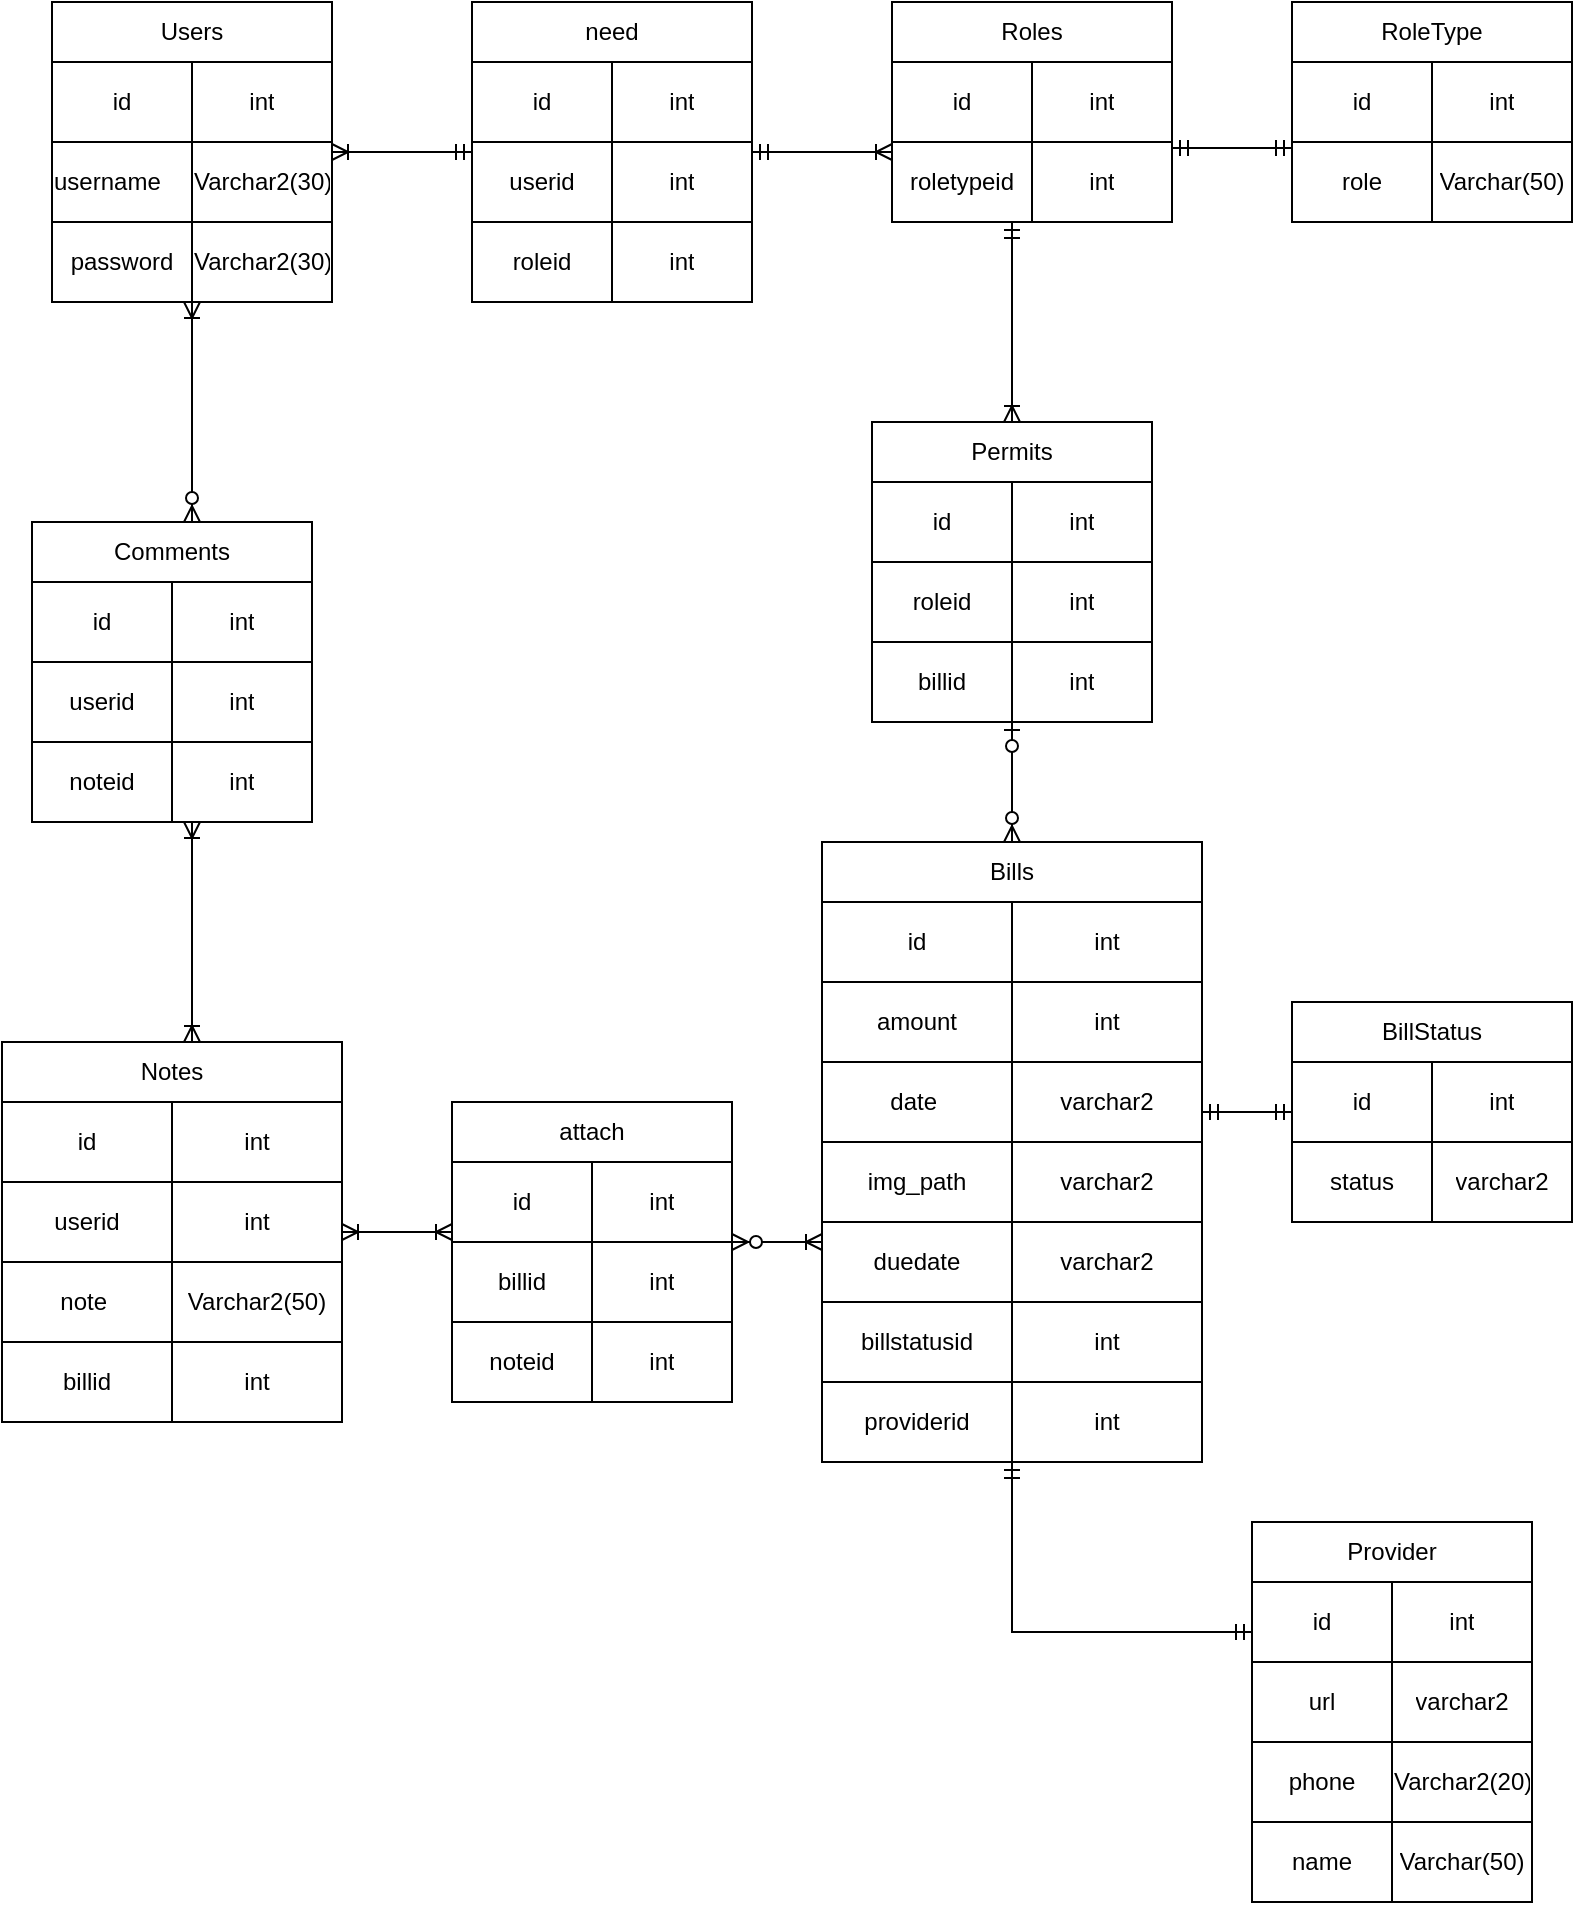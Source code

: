 <mxfile version="24.3.1" type="device">
  <diagram name="Page-1" id="VscltBm_JVnPy_PzYRoC">
    <mxGraphModel dx="1674" dy="758" grid="1" gridSize="10" guides="1" tooltips="1" connect="1" arrows="1" fold="1" page="1" pageScale="1" pageWidth="850" pageHeight="1100" math="0" shadow="0">
      <root>
        <mxCell id="0" />
        <mxCell id="1" parent="0" />
        <mxCell id="tPybKVIrlX-wIxKqrO-w-1" value="Roles" style="swimlane;fontStyle=0;childLayout=stackLayout;horizontal=1;startSize=30;horizontalStack=0;resizeParent=1;resizeParentMax=0;resizeLast=0;collapsible=1;marginBottom=0;whiteSpace=wrap;html=1;" parent="1" vertex="1">
          <mxGeometry x="480" y="50" width="140" height="110" as="geometry" />
        </mxCell>
        <mxCell id="tPybKVIrlX-wIxKqrO-w-86" value="" style="shape=table;startSize=0;container=1;collapsible=0;childLayout=tableLayout;" parent="tPybKVIrlX-wIxKqrO-w-1" vertex="1">
          <mxGeometry y="30" width="140" height="80" as="geometry" />
        </mxCell>
        <mxCell id="tPybKVIrlX-wIxKqrO-w-87" value="" style="shape=tableRow;horizontal=0;startSize=0;swimlaneHead=0;swimlaneBody=0;strokeColor=inherit;top=0;left=0;bottom=0;right=0;collapsible=0;dropTarget=0;fillColor=none;points=[[0,0.5],[1,0.5]];portConstraint=eastwest;" parent="tPybKVIrlX-wIxKqrO-w-86" vertex="1">
          <mxGeometry width="140" height="40" as="geometry" />
        </mxCell>
        <mxCell id="tPybKVIrlX-wIxKqrO-w-88" value="id" style="shape=partialRectangle;html=1;whiteSpace=wrap;connectable=0;strokeColor=inherit;overflow=hidden;fillColor=none;top=0;left=0;bottom=0;right=0;pointerEvents=1;" parent="tPybKVIrlX-wIxKqrO-w-87" vertex="1">
          <mxGeometry width="70" height="40" as="geometry">
            <mxRectangle width="70" height="40" as="alternateBounds" />
          </mxGeometry>
        </mxCell>
        <mxCell id="tPybKVIrlX-wIxKqrO-w-89" value="int" style="shape=partialRectangle;html=1;whiteSpace=wrap;connectable=0;strokeColor=inherit;overflow=hidden;fillColor=none;top=0;left=0;bottom=0;right=0;pointerEvents=1;" parent="tPybKVIrlX-wIxKqrO-w-87" vertex="1">
          <mxGeometry x="70" width="70" height="40" as="geometry">
            <mxRectangle width="70" height="40" as="alternateBounds" />
          </mxGeometry>
        </mxCell>
        <mxCell id="tPybKVIrlX-wIxKqrO-w-93" value="" style="shape=tableRow;horizontal=0;startSize=0;swimlaneHead=0;swimlaneBody=0;strokeColor=inherit;top=0;left=0;bottom=0;right=0;collapsible=0;dropTarget=0;fillColor=none;points=[[0,0.5],[1,0.5]];portConstraint=eastwest;" parent="tPybKVIrlX-wIxKqrO-w-86" vertex="1">
          <mxGeometry y="40" width="140" height="40" as="geometry" />
        </mxCell>
        <mxCell id="tPybKVIrlX-wIxKqrO-w-94" value="roletypeid" style="shape=partialRectangle;html=1;whiteSpace=wrap;connectable=0;strokeColor=inherit;overflow=hidden;fillColor=none;top=0;left=0;bottom=0;right=0;pointerEvents=1;" parent="tPybKVIrlX-wIxKqrO-w-93" vertex="1">
          <mxGeometry width="70" height="40" as="geometry">
            <mxRectangle width="70" height="40" as="alternateBounds" />
          </mxGeometry>
        </mxCell>
        <mxCell id="tPybKVIrlX-wIxKqrO-w-95" value="int" style="shape=partialRectangle;html=1;whiteSpace=wrap;connectable=0;strokeColor=inherit;overflow=hidden;fillColor=none;top=0;left=0;bottom=0;right=0;pointerEvents=1;" parent="tPybKVIrlX-wIxKqrO-w-93" vertex="1">
          <mxGeometry x="70" width="70" height="40" as="geometry">
            <mxRectangle width="70" height="40" as="alternateBounds" />
          </mxGeometry>
        </mxCell>
        <mxCell id="tPybKVIrlX-wIxKqrO-w-5" value="Users" style="swimlane;fontStyle=0;childLayout=stackLayout;horizontal=1;startSize=30;horizontalStack=0;resizeParent=1;resizeParentMax=0;resizeLast=0;collapsible=1;marginBottom=0;whiteSpace=wrap;html=1;" parent="1" vertex="1">
          <mxGeometry x="60" y="50" width="140" height="150" as="geometry" />
        </mxCell>
        <mxCell id="tPybKVIrlX-wIxKqrO-w-26" value="" style="shape=table;startSize=0;container=1;collapsible=0;childLayout=tableLayout;" parent="tPybKVIrlX-wIxKqrO-w-5" vertex="1">
          <mxGeometry y="30" width="140" height="120" as="geometry" />
        </mxCell>
        <mxCell id="tPybKVIrlX-wIxKqrO-w-27" value="" style="shape=tableRow;horizontal=0;startSize=0;swimlaneHead=0;swimlaneBody=0;strokeColor=inherit;top=0;left=0;bottom=0;right=0;collapsible=0;dropTarget=0;fillColor=none;points=[[0,0.5],[1,0.5]];portConstraint=eastwest;" parent="tPybKVIrlX-wIxKqrO-w-26" vertex="1">
          <mxGeometry width="140" height="40" as="geometry" />
        </mxCell>
        <mxCell id="tPybKVIrlX-wIxKqrO-w-28" value="id" style="shape=partialRectangle;html=1;whiteSpace=wrap;connectable=0;strokeColor=inherit;overflow=hidden;fillColor=none;top=0;left=0;bottom=0;right=0;pointerEvents=1;" parent="tPybKVIrlX-wIxKqrO-w-27" vertex="1">
          <mxGeometry width="70" height="40" as="geometry">
            <mxRectangle width="70" height="40" as="alternateBounds" />
          </mxGeometry>
        </mxCell>
        <mxCell id="tPybKVIrlX-wIxKqrO-w-29" value="int" style="shape=partialRectangle;html=1;whiteSpace=wrap;connectable=0;strokeColor=inherit;overflow=hidden;fillColor=none;top=0;left=0;bottom=0;right=0;pointerEvents=1;" parent="tPybKVIrlX-wIxKqrO-w-27" vertex="1">
          <mxGeometry x="70" width="70" height="40" as="geometry">
            <mxRectangle width="70" height="40" as="alternateBounds" />
          </mxGeometry>
        </mxCell>
        <mxCell id="tPybKVIrlX-wIxKqrO-w-30" value="" style="shape=tableRow;horizontal=0;startSize=0;swimlaneHead=0;swimlaneBody=0;strokeColor=inherit;top=0;left=0;bottom=0;right=0;collapsible=0;dropTarget=0;fillColor=none;points=[[0,0.5],[1,0.5]];portConstraint=eastwest;" parent="tPybKVIrlX-wIxKqrO-w-26" vertex="1">
          <mxGeometry y="40" width="140" height="40" as="geometry" />
        </mxCell>
        <mxCell id="tPybKVIrlX-wIxKqrO-w-31" value="username&lt;span style=&quot;white-space: pre;&quot;&gt;&#x9;&lt;/span&gt;" style="shape=partialRectangle;html=1;whiteSpace=wrap;connectable=0;strokeColor=inherit;overflow=hidden;fillColor=none;top=0;left=0;bottom=0;right=0;pointerEvents=1;" parent="tPybKVIrlX-wIxKqrO-w-30" vertex="1">
          <mxGeometry width="70" height="40" as="geometry">
            <mxRectangle width="70" height="40" as="alternateBounds" />
          </mxGeometry>
        </mxCell>
        <mxCell id="tPybKVIrlX-wIxKqrO-w-32" value="Varchar2(30)" style="shape=partialRectangle;html=1;whiteSpace=wrap;connectable=0;strokeColor=inherit;overflow=hidden;fillColor=none;top=0;left=0;bottom=0;right=0;pointerEvents=1;" parent="tPybKVIrlX-wIxKqrO-w-30" vertex="1">
          <mxGeometry x="70" width="70" height="40" as="geometry">
            <mxRectangle width="70" height="40" as="alternateBounds" />
          </mxGeometry>
        </mxCell>
        <mxCell id="tPybKVIrlX-wIxKqrO-w-33" value="" style="shape=tableRow;horizontal=0;startSize=0;swimlaneHead=0;swimlaneBody=0;strokeColor=inherit;top=0;left=0;bottom=0;right=0;collapsible=0;dropTarget=0;fillColor=none;points=[[0,0.5],[1,0.5]];portConstraint=eastwest;" parent="tPybKVIrlX-wIxKqrO-w-26" vertex="1">
          <mxGeometry y="80" width="140" height="40" as="geometry" />
        </mxCell>
        <mxCell id="tPybKVIrlX-wIxKqrO-w-34" value="password" style="shape=partialRectangle;html=1;whiteSpace=wrap;connectable=0;strokeColor=inherit;overflow=hidden;fillColor=none;top=0;left=0;bottom=0;right=0;pointerEvents=1;" parent="tPybKVIrlX-wIxKqrO-w-33" vertex="1">
          <mxGeometry width="70" height="40" as="geometry">
            <mxRectangle width="70" height="40" as="alternateBounds" />
          </mxGeometry>
        </mxCell>
        <mxCell id="tPybKVIrlX-wIxKqrO-w-35" value="Varchar2(30)" style="shape=partialRectangle;html=1;whiteSpace=wrap;connectable=0;strokeColor=inherit;overflow=hidden;fillColor=none;top=0;left=0;bottom=0;right=0;pointerEvents=1;" parent="tPybKVIrlX-wIxKqrO-w-33" vertex="1">
          <mxGeometry x="70" width="70" height="40" as="geometry">
            <mxRectangle width="70" height="40" as="alternateBounds" />
          </mxGeometry>
        </mxCell>
        <mxCell id="tPybKVIrlX-wIxKqrO-w-9" value="need" style="swimlane;fontStyle=0;childLayout=stackLayout;horizontal=1;startSize=30;horizontalStack=0;resizeParent=1;resizeParentMax=0;resizeLast=0;collapsible=1;marginBottom=0;whiteSpace=wrap;html=1;" parent="1" vertex="1">
          <mxGeometry x="270" y="50" width="140" height="150" as="geometry" />
        </mxCell>
        <mxCell id="tPybKVIrlX-wIxKqrO-w-76" value="" style="shape=table;startSize=0;container=1;collapsible=0;childLayout=tableLayout;" parent="tPybKVIrlX-wIxKqrO-w-9" vertex="1">
          <mxGeometry y="30" width="140" height="120" as="geometry" />
        </mxCell>
        <mxCell id="tPybKVIrlX-wIxKqrO-w-77" value="" style="shape=tableRow;horizontal=0;startSize=0;swimlaneHead=0;swimlaneBody=0;strokeColor=inherit;top=0;left=0;bottom=0;right=0;collapsible=0;dropTarget=0;fillColor=none;points=[[0,0.5],[1,0.5]];portConstraint=eastwest;" parent="tPybKVIrlX-wIxKqrO-w-76" vertex="1">
          <mxGeometry width="140" height="40" as="geometry" />
        </mxCell>
        <mxCell id="tPybKVIrlX-wIxKqrO-w-78" value="id" style="shape=partialRectangle;html=1;whiteSpace=wrap;connectable=0;strokeColor=inherit;overflow=hidden;fillColor=none;top=0;left=0;bottom=0;right=0;pointerEvents=1;" parent="tPybKVIrlX-wIxKqrO-w-77" vertex="1">
          <mxGeometry width="70" height="40" as="geometry">
            <mxRectangle width="70" height="40" as="alternateBounds" />
          </mxGeometry>
        </mxCell>
        <mxCell id="tPybKVIrlX-wIxKqrO-w-79" value="int" style="shape=partialRectangle;html=1;whiteSpace=wrap;connectable=0;strokeColor=inherit;overflow=hidden;fillColor=none;top=0;left=0;bottom=0;right=0;pointerEvents=1;" parent="tPybKVIrlX-wIxKqrO-w-77" vertex="1">
          <mxGeometry x="70" width="70" height="40" as="geometry">
            <mxRectangle width="70" height="40" as="alternateBounds" />
          </mxGeometry>
        </mxCell>
        <mxCell id="tPybKVIrlX-wIxKqrO-w-80" value="" style="shape=tableRow;horizontal=0;startSize=0;swimlaneHead=0;swimlaneBody=0;strokeColor=inherit;top=0;left=0;bottom=0;right=0;collapsible=0;dropTarget=0;fillColor=none;points=[[0,0.5],[1,0.5]];portConstraint=eastwest;" parent="tPybKVIrlX-wIxKqrO-w-76" vertex="1">
          <mxGeometry y="40" width="140" height="40" as="geometry" />
        </mxCell>
        <mxCell id="tPybKVIrlX-wIxKqrO-w-81" value="userid" style="shape=partialRectangle;html=1;whiteSpace=wrap;connectable=0;strokeColor=inherit;overflow=hidden;fillColor=none;top=0;left=0;bottom=0;right=0;pointerEvents=1;" parent="tPybKVIrlX-wIxKqrO-w-80" vertex="1">
          <mxGeometry width="70" height="40" as="geometry">
            <mxRectangle width="70" height="40" as="alternateBounds" />
          </mxGeometry>
        </mxCell>
        <mxCell id="tPybKVIrlX-wIxKqrO-w-82" value="int" style="shape=partialRectangle;html=1;whiteSpace=wrap;connectable=0;strokeColor=inherit;overflow=hidden;fillColor=none;top=0;left=0;bottom=0;right=0;pointerEvents=1;" parent="tPybKVIrlX-wIxKqrO-w-80" vertex="1">
          <mxGeometry x="70" width="70" height="40" as="geometry">
            <mxRectangle width="70" height="40" as="alternateBounds" />
          </mxGeometry>
        </mxCell>
        <mxCell id="tPybKVIrlX-wIxKqrO-w-83" value="" style="shape=tableRow;horizontal=0;startSize=0;swimlaneHead=0;swimlaneBody=0;strokeColor=inherit;top=0;left=0;bottom=0;right=0;collapsible=0;dropTarget=0;fillColor=none;points=[[0,0.5],[1,0.5]];portConstraint=eastwest;" parent="tPybKVIrlX-wIxKqrO-w-76" vertex="1">
          <mxGeometry y="80" width="140" height="40" as="geometry" />
        </mxCell>
        <mxCell id="tPybKVIrlX-wIxKqrO-w-84" value="roleid" style="shape=partialRectangle;html=1;whiteSpace=wrap;connectable=0;strokeColor=inherit;overflow=hidden;fillColor=none;top=0;left=0;bottom=0;right=0;pointerEvents=1;" parent="tPybKVIrlX-wIxKqrO-w-83" vertex="1">
          <mxGeometry width="70" height="40" as="geometry">
            <mxRectangle width="70" height="40" as="alternateBounds" />
          </mxGeometry>
        </mxCell>
        <mxCell id="tPybKVIrlX-wIxKqrO-w-85" value="int" style="shape=partialRectangle;html=1;whiteSpace=wrap;connectable=0;strokeColor=inherit;overflow=hidden;fillColor=none;top=0;left=0;bottom=0;right=0;pointerEvents=1;" parent="tPybKVIrlX-wIxKqrO-w-83" vertex="1">
          <mxGeometry x="70" width="70" height="40" as="geometry">
            <mxRectangle width="70" height="40" as="alternateBounds" />
          </mxGeometry>
        </mxCell>
        <mxCell id="tPybKVIrlX-wIxKqrO-w-13" value="Permits" style="swimlane;fontStyle=0;childLayout=stackLayout;horizontal=1;startSize=30;horizontalStack=0;resizeParent=1;resizeParentMax=0;resizeLast=0;collapsible=1;marginBottom=0;whiteSpace=wrap;html=1;" parent="1" vertex="1">
          <mxGeometry x="470" y="260" width="140" height="150" as="geometry" />
        </mxCell>
        <mxCell id="tPybKVIrlX-wIxKqrO-w-46" value="" style="shape=table;startSize=0;container=1;collapsible=0;childLayout=tableLayout;" parent="tPybKVIrlX-wIxKqrO-w-13" vertex="1">
          <mxGeometry y="30" width="140" height="120" as="geometry" />
        </mxCell>
        <mxCell id="tPybKVIrlX-wIxKqrO-w-47" value="" style="shape=tableRow;horizontal=0;startSize=0;swimlaneHead=0;swimlaneBody=0;strokeColor=inherit;top=0;left=0;bottom=0;right=0;collapsible=0;dropTarget=0;fillColor=none;points=[[0,0.5],[1,0.5]];portConstraint=eastwest;" parent="tPybKVIrlX-wIxKqrO-w-46" vertex="1">
          <mxGeometry width="140" height="40" as="geometry" />
        </mxCell>
        <mxCell id="tPybKVIrlX-wIxKqrO-w-48" value="id" style="shape=partialRectangle;html=1;whiteSpace=wrap;connectable=0;strokeColor=inherit;overflow=hidden;fillColor=none;top=0;left=0;bottom=0;right=0;pointerEvents=1;" parent="tPybKVIrlX-wIxKqrO-w-47" vertex="1">
          <mxGeometry width="70" height="40" as="geometry">
            <mxRectangle width="70" height="40" as="alternateBounds" />
          </mxGeometry>
        </mxCell>
        <mxCell id="tPybKVIrlX-wIxKqrO-w-49" value="int" style="shape=partialRectangle;html=1;whiteSpace=wrap;connectable=0;strokeColor=inherit;overflow=hidden;fillColor=none;top=0;left=0;bottom=0;right=0;pointerEvents=1;" parent="tPybKVIrlX-wIxKqrO-w-47" vertex="1">
          <mxGeometry x="70" width="70" height="40" as="geometry">
            <mxRectangle width="70" height="40" as="alternateBounds" />
          </mxGeometry>
        </mxCell>
        <mxCell id="tPybKVIrlX-wIxKqrO-w-50" value="" style="shape=tableRow;horizontal=0;startSize=0;swimlaneHead=0;swimlaneBody=0;strokeColor=inherit;top=0;left=0;bottom=0;right=0;collapsible=0;dropTarget=0;fillColor=none;points=[[0,0.5],[1,0.5]];portConstraint=eastwest;" parent="tPybKVIrlX-wIxKqrO-w-46" vertex="1">
          <mxGeometry y="40" width="140" height="40" as="geometry" />
        </mxCell>
        <mxCell id="tPybKVIrlX-wIxKqrO-w-51" value="roleid" style="shape=partialRectangle;html=1;whiteSpace=wrap;connectable=0;strokeColor=inherit;overflow=hidden;fillColor=none;top=0;left=0;bottom=0;right=0;pointerEvents=1;" parent="tPybKVIrlX-wIxKqrO-w-50" vertex="1">
          <mxGeometry width="70" height="40" as="geometry">
            <mxRectangle width="70" height="40" as="alternateBounds" />
          </mxGeometry>
        </mxCell>
        <mxCell id="tPybKVIrlX-wIxKqrO-w-52" value="int" style="shape=partialRectangle;html=1;whiteSpace=wrap;connectable=0;strokeColor=inherit;overflow=hidden;fillColor=none;top=0;left=0;bottom=0;right=0;pointerEvents=1;" parent="tPybKVIrlX-wIxKqrO-w-50" vertex="1">
          <mxGeometry x="70" width="70" height="40" as="geometry">
            <mxRectangle width="70" height="40" as="alternateBounds" />
          </mxGeometry>
        </mxCell>
        <mxCell id="tPybKVIrlX-wIxKqrO-w-53" value="" style="shape=tableRow;horizontal=0;startSize=0;swimlaneHead=0;swimlaneBody=0;strokeColor=inherit;top=0;left=0;bottom=0;right=0;collapsible=0;dropTarget=0;fillColor=none;points=[[0,0.5],[1,0.5]];portConstraint=eastwest;" parent="tPybKVIrlX-wIxKqrO-w-46" vertex="1">
          <mxGeometry y="80" width="140" height="40" as="geometry" />
        </mxCell>
        <mxCell id="tPybKVIrlX-wIxKqrO-w-54" value="billid" style="shape=partialRectangle;html=1;whiteSpace=wrap;connectable=0;strokeColor=inherit;overflow=hidden;fillColor=none;top=0;left=0;bottom=0;right=0;pointerEvents=1;" parent="tPybKVIrlX-wIxKqrO-w-53" vertex="1">
          <mxGeometry width="70" height="40" as="geometry">
            <mxRectangle width="70" height="40" as="alternateBounds" />
          </mxGeometry>
        </mxCell>
        <mxCell id="tPybKVIrlX-wIxKqrO-w-55" value="int" style="shape=partialRectangle;html=1;whiteSpace=wrap;connectable=0;strokeColor=inherit;overflow=hidden;fillColor=none;top=0;left=0;bottom=0;right=0;pointerEvents=1;" parent="tPybKVIrlX-wIxKqrO-w-53" vertex="1">
          <mxGeometry x="70" width="70" height="40" as="geometry">
            <mxRectangle width="70" height="40" as="alternateBounds" />
          </mxGeometry>
        </mxCell>
        <mxCell id="tPybKVIrlX-wIxKqrO-w-17" value="Bills" style="swimlane;fontStyle=0;childLayout=stackLayout;horizontal=1;startSize=30;horizontalStack=0;resizeParent=1;resizeParentMax=0;resizeLast=0;collapsible=1;marginBottom=0;whiteSpace=wrap;html=1;" parent="1" vertex="1">
          <mxGeometry x="445" y="470" width="190" height="310" as="geometry" />
        </mxCell>
        <mxCell id="tPybKVIrlX-wIxKqrO-w-66" value="" style="shape=table;startSize=0;container=1;collapsible=0;childLayout=tableLayout;" parent="tPybKVIrlX-wIxKqrO-w-17" vertex="1">
          <mxGeometry y="30" width="190" height="280" as="geometry" />
        </mxCell>
        <mxCell id="tPybKVIrlX-wIxKqrO-w-67" value="" style="shape=tableRow;horizontal=0;startSize=0;swimlaneHead=0;swimlaneBody=0;strokeColor=inherit;top=0;left=0;bottom=0;right=0;collapsible=0;dropTarget=0;fillColor=none;points=[[0,0.5],[1,0.5]];portConstraint=eastwest;" parent="tPybKVIrlX-wIxKqrO-w-66" vertex="1">
          <mxGeometry width="190" height="40" as="geometry" />
        </mxCell>
        <mxCell id="tPybKVIrlX-wIxKqrO-w-68" value="id" style="shape=partialRectangle;html=1;whiteSpace=wrap;connectable=0;strokeColor=inherit;overflow=hidden;fillColor=none;top=0;left=0;bottom=0;right=0;pointerEvents=1;" parent="tPybKVIrlX-wIxKqrO-w-67" vertex="1">
          <mxGeometry width="95" height="40" as="geometry">
            <mxRectangle width="95" height="40" as="alternateBounds" />
          </mxGeometry>
        </mxCell>
        <mxCell id="tPybKVIrlX-wIxKqrO-w-69" value="int" style="shape=partialRectangle;html=1;whiteSpace=wrap;connectable=0;strokeColor=inherit;overflow=hidden;fillColor=none;top=0;left=0;bottom=0;right=0;pointerEvents=1;" parent="tPybKVIrlX-wIxKqrO-w-67" vertex="1">
          <mxGeometry x="95" width="95" height="40" as="geometry">
            <mxRectangle width="95" height="40" as="alternateBounds" />
          </mxGeometry>
        </mxCell>
        <mxCell id="tPybKVIrlX-wIxKqrO-w-70" value="" style="shape=tableRow;horizontal=0;startSize=0;swimlaneHead=0;swimlaneBody=0;strokeColor=inherit;top=0;left=0;bottom=0;right=0;collapsible=0;dropTarget=0;fillColor=none;points=[[0,0.5],[1,0.5]];portConstraint=eastwest;" parent="tPybKVIrlX-wIxKqrO-w-66" vertex="1">
          <mxGeometry y="40" width="190" height="40" as="geometry" />
        </mxCell>
        <mxCell id="tPybKVIrlX-wIxKqrO-w-71" value="amount" style="shape=partialRectangle;html=1;whiteSpace=wrap;connectable=0;strokeColor=inherit;overflow=hidden;fillColor=none;top=0;left=0;bottom=0;right=0;pointerEvents=1;" parent="tPybKVIrlX-wIxKqrO-w-70" vertex="1">
          <mxGeometry width="95" height="40" as="geometry">
            <mxRectangle width="95" height="40" as="alternateBounds" />
          </mxGeometry>
        </mxCell>
        <mxCell id="tPybKVIrlX-wIxKqrO-w-72" value="int" style="shape=partialRectangle;html=1;whiteSpace=wrap;connectable=0;strokeColor=inherit;overflow=hidden;fillColor=none;top=0;left=0;bottom=0;right=0;pointerEvents=1;" parent="tPybKVIrlX-wIxKqrO-w-70" vertex="1">
          <mxGeometry x="95" width="95" height="40" as="geometry">
            <mxRectangle width="95" height="40" as="alternateBounds" />
          </mxGeometry>
        </mxCell>
        <mxCell id="tPybKVIrlX-wIxKqrO-w-120" style="shape=tableRow;horizontal=0;startSize=0;swimlaneHead=0;swimlaneBody=0;strokeColor=inherit;top=0;left=0;bottom=0;right=0;collapsible=0;dropTarget=0;fillColor=none;points=[[0,0.5],[1,0.5]];portConstraint=eastwest;" parent="tPybKVIrlX-wIxKqrO-w-66" vertex="1">
          <mxGeometry y="80" width="190" height="40" as="geometry" />
        </mxCell>
        <mxCell id="tPybKVIrlX-wIxKqrO-w-121" value="date&lt;span style=&quot;white-space: pre;&quot;&gt;&#x9;&lt;/span&gt;" style="shape=partialRectangle;html=1;whiteSpace=wrap;connectable=0;strokeColor=inherit;overflow=hidden;fillColor=none;top=0;left=0;bottom=0;right=0;pointerEvents=1;" parent="tPybKVIrlX-wIxKqrO-w-120" vertex="1">
          <mxGeometry width="95" height="40" as="geometry">
            <mxRectangle width="95" height="40" as="alternateBounds" />
          </mxGeometry>
        </mxCell>
        <mxCell id="tPybKVIrlX-wIxKqrO-w-122" value="varchar2" style="shape=partialRectangle;html=1;whiteSpace=wrap;connectable=0;strokeColor=inherit;overflow=hidden;fillColor=none;top=0;left=0;bottom=0;right=0;pointerEvents=1;" parent="tPybKVIrlX-wIxKqrO-w-120" vertex="1">
          <mxGeometry x="95" width="95" height="40" as="geometry">
            <mxRectangle width="95" height="40" as="alternateBounds" />
          </mxGeometry>
        </mxCell>
        <mxCell id="tPybKVIrlX-wIxKqrO-w-126" style="shape=tableRow;horizontal=0;startSize=0;swimlaneHead=0;swimlaneBody=0;strokeColor=inherit;top=0;left=0;bottom=0;right=0;collapsible=0;dropTarget=0;fillColor=none;points=[[0,0.5],[1,0.5]];portConstraint=eastwest;" parent="tPybKVIrlX-wIxKqrO-w-66" vertex="1">
          <mxGeometry y="120" width="190" height="40" as="geometry" />
        </mxCell>
        <mxCell id="tPybKVIrlX-wIxKqrO-w-127" value="img_path" style="shape=partialRectangle;html=1;whiteSpace=wrap;connectable=0;strokeColor=inherit;overflow=hidden;fillColor=none;top=0;left=0;bottom=0;right=0;pointerEvents=1;" parent="tPybKVIrlX-wIxKqrO-w-126" vertex="1">
          <mxGeometry width="95" height="40" as="geometry">
            <mxRectangle width="95" height="40" as="alternateBounds" />
          </mxGeometry>
        </mxCell>
        <mxCell id="tPybKVIrlX-wIxKqrO-w-128" value="varchar2" style="shape=partialRectangle;html=1;whiteSpace=wrap;connectable=0;strokeColor=inherit;overflow=hidden;fillColor=none;top=0;left=0;bottom=0;right=0;pointerEvents=1;" parent="tPybKVIrlX-wIxKqrO-w-126" vertex="1">
          <mxGeometry x="95" width="95" height="40" as="geometry">
            <mxRectangle width="95" height="40" as="alternateBounds" />
          </mxGeometry>
        </mxCell>
        <mxCell id="tPybKVIrlX-wIxKqrO-w-73" value="" style="shape=tableRow;horizontal=0;startSize=0;swimlaneHead=0;swimlaneBody=0;strokeColor=inherit;top=0;left=0;bottom=0;right=0;collapsible=0;dropTarget=0;fillColor=none;points=[[0,0.5],[1,0.5]];portConstraint=eastwest;" parent="tPybKVIrlX-wIxKqrO-w-66" vertex="1">
          <mxGeometry y="160" width="190" height="40" as="geometry" />
        </mxCell>
        <mxCell id="tPybKVIrlX-wIxKqrO-w-74" value="duedate" style="shape=partialRectangle;html=1;whiteSpace=wrap;connectable=0;strokeColor=inherit;overflow=hidden;fillColor=none;top=0;left=0;bottom=0;right=0;pointerEvents=1;" parent="tPybKVIrlX-wIxKqrO-w-73" vertex="1">
          <mxGeometry width="95" height="40" as="geometry">
            <mxRectangle width="95" height="40" as="alternateBounds" />
          </mxGeometry>
        </mxCell>
        <mxCell id="tPybKVIrlX-wIxKqrO-w-75" value="varchar2" style="shape=partialRectangle;html=1;whiteSpace=wrap;connectable=0;strokeColor=inherit;overflow=hidden;fillColor=none;top=0;left=0;bottom=0;right=0;pointerEvents=1;" parent="tPybKVIrlX-wIxKqrO-w-73" vertex="1">
          <mxGeometry x="95" width="95" height="40" as="geometry">
            <mxRectangle width="95" height="40" as="alternateBounds" />
          </mxGeometry>
        </mxCell>
        <mxCell id="PlBaCPa2lKiQWWa0MnkJ-58" style="shape=tableRow;horizontal=0;startSize=0;swimlaneHead=0;swimlaneBody=0;strokeColor=inherit;top=0;left=0;bottom=0;right=0;collapsible=0;dropTarget=0;fillColor=none;points=[[0,0.5],[1,0.5]];portConstraint=eastwest;" parent="tPybKVIrlX-wIxKqrO-w-66" vertex="1">
          <mxGeometry y="200" width="190" height="40" as="geometry" />
        </mxCell>
        <mxCell id="PlBaCPa2lKiQWWa0MnkJ-59" value="billstatusid" style="shape=partialRectangle;html=1;whiteSpace=wrap;connectable=0;strokeColor=inherit;overflow=hidden;fillColor=none;top=0;left=0;bottom=0;right=0;pointerEvents=1;" parent="PlBaCPa2lKiQWWa0MnkJ-58" vertex="1">
          <mxGeometry width="95" height="40" as="geometry">
            <mxRectangle width="95" height="40" as="alternateBounds" />
          </mxGeometry>
        </mxCell>
        <mxCell id="PlBaCPa2lKiQWWa0MnkJ-60" value="int" style="shape=partialRectangle;html=1;whiteSpace=wrap;connectable=0;strokeColor=inherit;overflow=hidden;fillColor=none;top=0;left=0;bottom=0;right=0;pointerEvents=1;" parent="PlBaCPa2lKiQWWa0MnkJ-58" vertex="1">
          <mxGeometry x="95" width="95" height="40" as="geometry">
            <mxRectangle width="95" height="40" as="alternateBounds" />
          </mxGeometry>
        </mxCell>
        <mxCell id="tPybKVIrlX-wIxKqrO-w-123" style="shape=tableRow;horizontal=0;startSize=0;swimlaneHead=0;swimlaneBody=0;strokeColor=inherit;top=0;left=0;bottom=0;right=0;collapsible=0;dropTarget=0;fillColor=none;points=[[0,0.5],[1,0.5]];portConstraint=eastwest;" parent="tPybKVIrlX-wIxKqrO-w-66" vertex="1">
          <mxGeometry y="240" width="190" height="40" as="geometry" />
        </mxCell>
        <mxCell id="tPybKVIrlX-wIxKqrO-w-124" value="providerid" style="shape=partialRectangle;html=1;whiteSpace=wrap;connectable=0;strokeColor=inherit;overflow=hidden;fillColor=none;top=0;left=0;bottom=0;right=0;pointerEvents=1;" parent="tPybKVIrlX-wIxKqrO-w-123" vertex="1">
          <mxGeometry width="95" height="40" as="geometry">
            <mxRectangle width="95" height="40" as="alternateBounds" />
          </mxGeometry>
        </mxCell>
        <mxCell id="tPybKVIrlX-wIxKqrO-w-125" value="int" style="shape=partialRectangle;html=1;whiteSpace=wrap;connectable=0;strokeColor=inherit;overflow=hidden;fillColor=none;top=0;left=0;bottom=0;right=0;pointerEvents=1;" parent="tPybKVIrlX-wIxKqrO-w-123" vertex="1">
          <mxGeometry x="95" width="95" height="40" as="geometry">
            <mxRectangle width="95" height="40" as="alternateBounds" />
          </mxGeometry>
        </mxCell>
        <mxCell id="tPybKVIrlX-wIxKqrO-w-21" value="BillStatus" style="swimlane;fontStyle=0;childLayout=stackLayout;horizontal=1;startSize=30;horizontalStack=0;resizeParent=1;resizeParentMax=0;resizeLast=0;collapsible=1;marginBottom=0;whiteSpace=wrap;html=1;" parent="1" vertex="1">
          <mxGeometry x="680" y="550" width="140" height="110" as="geometry" />
        </mxCell>
        <mxCell id="tPybKVIrlX-wIxKqrO-w-56" value="" style="shape=table;startSize=0;container=1;collapsible=0;childLayout=tableLayout;" parent="tPybKVIrlX-wIxKqrO-w-21" vertex="1">
          <mxGeometry y="30" width="140" height="80" as="geometry" />
        </mxCell>
        <mxCell id="tPybKVIrlX-wIxKqrO-w-57" value="" style="shape=tableRow;horizontal=0;startSize=0;swimlaneHead=0;swimlaneBody=0;strokeColor=inherit;top=0;left=0;bottom=0;right=0;collapsible=0;dropTarget=0;fillColor=none;points=[[0,0.5],[1,0.5]];portConstraint=eastwest;" parent="tPybKVIrlX-wIxKqrO-w-56" vertex="1">
          <mxGeometry width="140" height="40" as="geometry" />
        </mxCell>
        <mxCell id="tPybKVIrlX-wIxKqrO-w-58" value="id" style="shape=partialRectangle;html=1;whiteSpace=wrap;connectable=0;strokeColor=inherit;overflow=hidden;fillColor=none;top=0;left=0;bottom=0;right=0;pointerEvents=1;" parent="tPybKVIrlX-wIxKqrO-w-57" vertex="1">
          <mxGeometry width="70" height="40" as="geometry">
            <mxRectangle width="70" height="40" as="alternateBounds" />
          </mxGeometry>
        </mxCell>
        <mxCell id="tPybKVIrlX-wIxKqrO-w-59" value="int" style="shape=partialRectangle;html=1;whiteSpace=wrap;connectable=0;strokeColor=inherit;overflow=hidden;fillColor=none;top=0;left=0;bottom=0;right=0;pointerEvents=1;" parent="tPybKVIrlX-wIxKqrO-w-57" vertex="1">
          <mxGeometry x="70" width="70" height="40" as="geometry">
            <mxRectangle width="70" height="40" as="alternateBounds" />
          </mxGeometry>
        </mxCell>
        <mxCell id="tPybKVIrlX-wIxKqrO-w-60" value="" style="shape=tableRow;horizontal=0;startSize=0;swimlaneHead=0;swimlaneBody=0;strokeColor=inherit;top=0;left=0;bottom=0;right=0;collapsible=0;dropTarget=0;fillColor=none;points=[[0,0.5],[1,0.5]];portConstraint=eastwest;" parent="tPybKVIrlX-wIxKqrO-w-56" vertex="1">
          <mxGeometry y="40" width="140" height="40" as="geometry" />
        </mxCell>
        <mxCell id="tPybKVIrlX-wIxKqrO-w-61" value="status" style="shape=partialRectangle;html=1;whiteSpace=wrap;connectable=0;strokeColor=inherit;overflow=hidden;fillColor=none;top=0;left=0;bottom=0;right=0;pointerEvents=1;" parent="tPybKVIrlX-wIxKqrO-w-60" vertex="1">
          <mxGeometry width="70" height="40" as="geometry">
            <mxRectangle width="70" height="40" as="alternateBounds" />
          </mxGeometry>
        </mxCell>
        <mxCell id="tPybKVIrlX-wIxKqrO-w-62" value="varchar2" style="shape=partialRectangle;html=1;whiteSpace=wrap;connectable=0;strokeColor=inherit;overflow=hidden;fillColor=none;top=0;left=0;bottom=0;right=0;pointerEvents=1;" parent="tPybKVIrlX-wIxKqrO-w-60" vertex="1">
          <mxGeometry x="70" width="70" height="40" as="geometry">
            <mxRectangle width="70" height="40" as="alternateBounds" />
          </mxGeometry>
        </mxCell>
        <mxCell id="tPybKVIrlX-wIxKqrO-w-96" value="RoleType" style="swimlane;fontStyle=0;childLayout=stackLayout;horizontal=1;startSize=30;horizontalStack=0;resizeParent=1;resizeParentMax=0;resizeLast=0;collapsible=1;marginBottom=0;whiteSpace=wrap;html=1;" parent="1" vertex="1">
          <mxGeometry x="680" y="50" width="140" height="110" as="geometry" />
        </mxCell>
        <mxCell id="tPybKVIrlX-wIxKqrO-w-97" value="" style="shape=table;startSize=0;container=1;collapsible=0;childLayout=tableLayout;" parent="tPybKVIrlX-wIxKqrO-w-96" vertex="1">
          <mxGeometry y="30" width="140" height="80" as="geometry" />
        </mxCell>
        <mxCell id="tPybKVIrlX-wIxKqrO-w-98" value="" style="shape=tableRow;horizontal=0;startSize=0;swimlaneHead=0;swimlaneBody=0;strokeColor=inherit;top=0;left=0;bottom=0;right=0;collapsible=0;dropTarget=0;fillColor=none;points=[[0,0.5],[1,0.5]];portConstraint=eastwest;" parent="tPybKVIrlX-wIxKqrO-w-97" vertex="1">
          <mxGeometry width="140" height="40" as="geometry" />
        </mxCell>
        <mxCell id="tPybKVIrlX-wIxKqrO-w-99" value="id" style="shape=partialRectangle;html=1;whiteSpace=wrap;connectable=0;strokeColor=inherit;overflow=hidden;fillColor=none;top=0;left=0;bottom=0;right=0;pointerEvents=1;" parent="tPybKVIrlX-wIxKqrO-w-98" vertex="1">
          <mxGeometry width="70" height="40" as="geometry">
            <mxRectangle width="70" height="40" as="alternateBounds" />
          </mxGeometry>
        </mxCell>
        <mxCell id="tPybKVIrlX-wIxKqrO-w-100" value="int" style="shape=partialRectangle;html=1;whiteSpace=wrap;connectable=0;strokeColor=inherit;overflow=hidden;fillColor=none;top=0;left=0;bottom=0;right=0;pointerEvents=1;" parent="tPybKVIrlX-wIxKqrO-w-98" vertex="1">
          <mxGeometry x="70" width="70" height="40" as="geometry">
            <mxRectangle width="70" height="40" as="alternateBounds" />
          </mxGeometry>
        </mxCell>
        <mxCell id="tPybKVIrlX-wIxKqrO-w-104" value="" style="shape=tableRow;horizontal=0;startSize=0;swimlaneHead=0;swimlaneBody=0;strokeColor=inherit;top=0;left=0;bottom=0;right=0;collapsible=0;dropTarget=0;fillColor=none;points=[[0,0.5],[1,0.5]];portConstraint=eastwest;" parent="tPybKVIrlX-wIxKqrO-w-97" vertex="1">
          <mxGeometry y="40" width="140" height="40" as="geometry" />
        </mxCell>
        <mxCell id="tPybKVIrlX-wIxKqrO-w-105" value="role" style="shape=partialRectangle;html=1;whiteSpace=wrap;connectable=0;strokeColor=inherit;overflow=hidden;fillColor=none;top=0;left=0;bottom=0;right=0;pointerEvents=1;" parent="tPybKVIrlX-wIxKqrO-w-104" vertex="1">
          <mxGeometry width="70" height="40" as="geometry">
            <mxRectangle width="70" height="40" as="alternateBounds" />
          </mxGeometry>
        </mxCell>
        <mxCell id="tPybKVIrlX-wIxKqrO-w-106" value="Varchar(50)" style="shape=partialRectangle;html=1;whiteSpace=wrap;connectable=0;strokeColor=inherit;overflow=hidden;fillColor=none;top=0;left=0;bottom=0;right=0;pointerEvents=1;" parent="tPybKVIrlX-wIxKqrO-w-104" vertex="1">
          <mxGeometry x="70" width="70" height="40" as="geometry">
            <mxRectangle width="70" height="40" as="alternateBounds" />
          </mxGeometry>
        </mxCell>
        <mxCell id="tPybKVIrlX-wIxKqrO-w-113" value="" style="edgeStyle=entityRelationEdgeStyle;fontSize=12;html=1;endArrow=ERoneToMany;startArrow=ERmandOne;rounded=0;" parent="1" source="tPybKVIrlX-wIxKqrO-w-9" target="tPybKVIrlX-wIxKqrO-w-5" edge="1">
          <mxGeometry width="100" height="100" relative="1" as="geometry">
            <mxPoint x="360" y="350" as="sourcePoint" />
            <mxPoint x="240" y="270" as="targetPoint" />
          </mxGeometry>
        </mxCell>
        <mxCell id="tPybKVIrlX-wIxKqrO-w-114" value="" style="edgeStyle=orthogonalEdgeStyle;fontSize=12;html=1;endArrow=ERoneToMany;startArrow=ERmandOne;rounded=0;" parent="1" source="tPybKVIrlX-wIxKqrO-w-9" target="tPybKVIrlX-wIxKqrO-w-1" edge="1">
          <mxGeometry width="100" height="100" relative="1" as="geometry">
            <mxPoint x="280" y="135" as="sourcePoint" />
            <mxPoint x="210" y="135" as="targetPoint" />
            <Array as="points">
              <mxPoint x="450" y="125" />
              <mxPoint x="450" y="125" />
            </Array>
          </mxGeometry>
        </mxCell>
        <mxCell id="tPybKVIrlX-wIxKqrO-w-115" value="" style="edgeStyle=orthogonalEdgeStyle;fontSize=12;html=1;endArrow=ERmandOne;startArrow=ERmandOne;rounded=0;" parent="1" edge="1">
          <mxGeometry width="100" height="100" relative="1" as="geometry">
            <mxPoint x="620" y="123" as="sourcePoint" />
            <mxPoint x="680" y="123" as="targetPoint" />
            <Array as="points">
              <mxPoint x="650" y="123" />
              <mxPoint x="650" y="123" />
            </Array>
          </mxGeometry>
        </mxCell>
        <mxCell id="tPybKVIrlX-wIxKqrO-w-116" value="" style="edgeStyle=orthogonalEdgeStyle;fontSize=12;html=1;endArrow=ERoneToMany;startArrow=ERmandOne;rounded=0;" parent="1" source="tPybKVIrlX-wIxKqrO-w-1" target="tPybKVIrlX-wIxKqrO-w-13" edge="1">
          <mxGeometry width="100" height="100" relative="1" as="geometry">
            <mxPoint x="290" y="290" as="sourcePoint" />
            <mxPoint x="280" y="550" as="targetPoint" />
            <Array as="points">
              <mxPoint x="540" y="230" />
              <mxPoint x="540" y="230" />
            </Array>
          </mxGeometry>
        </mxCell>
        <mxCell id="tPybKVIrlX-wIxKqrO-w-117" value="" style="edgeStyle=orthogonalEdgeStyle;fontSize=12;html=1;endArrow=ERzeroToMany;startArrow=ERzeroToOne;rounded=0;" parent="1" source="tPybKVIrlX-wIxKqrO-w-13" target="tPybKVIrlX-wIxKqrO-w-17" edge="1">
          <mxGeometry width="100" height="100" relative="1" as="geometry">
            <mxPoint x="360" y="490" as="sourcePoint" />
            <mxPoint x="460" y="390" as="targetPoint" />
          </mxGeometry>
        </mxCell>
        <mxCell id="tPybKVIrlX-wIxKqrO-w-118" value="" style="edgeStyle=orthogonalEdgeStyle;fontSize=12;html=1;endArrow=ERmandOne;startArrow=ERmandOne;rounded=0;" parent="1" source="tPybKVIrlX-wIxKqrO-w-17" target="tPybKVIrlX-wIxKqrO-w-21" edge="1">
          <mxGeometry width="100" height="100" relative="1" as="geometry">
            <mxPoint x="630" y="135" as="sourcePoint" />
            <mxPoint x="680" y="135" as="targetPoint" />
            <Array as="points">
              <mxPoint x="650" y="605" />
              <mxPoint x="650" y="605" />
            </Array>
          </mxGeometry>
        </mxCell>
        <mxCell id="PlBaCPa2lKiQWWa0MnkJ-1" value="Provider" style="swimlane;fontStyle=0;childLayout=stackLayout;horizontal=1;startSize=30;horizontalStack=0;resizeParent=1;resizeParentMax=0;resizeLast=0;collapsible=1;marginBottom=0;whiteSpace=wrap;html=1;" parent="1" vertex="1">
          <mxGeometry x="660" y="810" width="140" height="190" as="geometry" />
        </mxCell>
        <mxCell id="PlBaCPa2lKiQWWa0MnkJ-2" value="" style="shape=table;startSize=0;container=1;collapsible=0;childLayout=tableLayout;" parent="PlBaCPa2lKiQWWa0MnkJ-1" vertex="1">
          <mxGeometry y="30" width="140" height="160" as="geometry" />
        </mxCell>
        <mxCell id="PlBaCPa2lKiQWWa0MnkJ-3" value="" style="shape=tableRow;horizontal=0;startSize=0;swimlaneHead=0;swimlaneBody=0;strokeColor=inherit;top=0;left=0;bottom=0;right=0;collapsible=0;dropTarget=0;fillColor=none;points=[[0,0.5],[1,0.5]];portConstraint=eastwest;" parent="PlBaCPa2lKiQWWa0MnkJ-2" vertex="1">
          <mxGeometry width="140" height="40" as="geometry" />
        </mxCell>
        <mxCell id="PlBaCPa2lKiQWWa0MnkJ-4" value="id" style="shape=partialRectangle;html=1;whiteSpace=wrap;connectable=0;strokeColor=inherit;overflow=hidden;fillColor=none;top=0;left=0;bottom=0;right=0;pointerEvents=1;" parent="PlBaCPa2lKiQWWa0MnkJ-3" vertex="1">
          <mxGeometry width="70" height="40" as="geometry">
            <mxRectangle width="70" height="40" as="alternateBounds" />
          </mxGeometry>
        </mxCell>
        <mxCell id="PlBaCPa2lKiQWWa0MnkJ-5" value="int" style="shape=partialRectangle;html=1;whiteSpace=wrap;connectable=0;strokeColor=inherit;overflow=hidden;fillColor=none;top=0;left=0;bottom=0;right=0;pointerEvents=1;" parent="PlBaCPa2lKiQWWa0MnkJ-3" vertex="1">
          <mxGeometry x="70" width="70" height="40" as="geometry">
            <mxRectangle width="70" height="40" as="alternateBounds" />
          </mxGeometry>
        </mxCell>
        <mxCell id="PlBaCPa2lKiQWWa0MnkJ-6" value="" style="shape=tableRow;horizontal=0;startSize=0;swimlaneHead=0;swimlaneBody=0;strokeColor=inherit;top=0;left=0;bottom=0;right=0;collapsible=0;dropTarget=0;fillColor=none;points=[[0,0.5],[1,0.5]];portConstraint=eastwest;" parent="PlBaCPa2lKiQWWa0MnkJ-2" vertex="1">
          <mxGeometry y="40" width="140" height="40" as="geometry" />
        </mxCell>
        <mxCell id="PlBaCPa2lKiQWWa0MnkJ-7" value="url" style="shape=partialRectangle;html=1;whiteSpace=wrap;connectable=0;strokeColor=inherit;overflow=hidden;fillColor=none;top=0;left=0;bottom=0;right=0;pointerEvents=1;" parent="PlBaCPa2lKiQWWa0MnkJ-6" vertex="1">
          <mxGeometry width="70" height="40" as="geometry">
            <mxRectangle width="70" height="40" as="alternateBounds" />
          </mxGeometry>
        </mxCell>
        <mxCell id="PlBaCPa2lKiQWWa0MnkJ-8" value="varchar2" style="shape=partialRectangle;html=1;whiteSpace=wrap;connectable=0;strokeColor=inherit;overflow=hidden;fillColor=none;top=0;left=0;bottom=0;right=0;pointerEvents=1;" parent="PlBaCPa2lKiQWWa0MnkJ-6" vertex="1">
          <mxGeometry x="70" width="70" height="40" as="geometry">
            <mxRectangle width="70" height="40" as="alternateBounds" />
          </mxGeometry>
        </mxCell>
        <mxCell id="PlBaCPa2lKiQWWa0MnkJ-61" style="shape=tableRow;horizontal=0;startSize=0;swimlaneHead=0;swimlaneBody=0;strokeColor=inherit;top=0;left=0;bottom=0;right=0;collapsible=0;dropTarget=0;fillColor=none;points=[[0,0.5],[1,0.5]];portConstraint=eastwest;" parent="PlBaCPa2lKiQWWa0MnkJ-2" vertex="1">
          <mxGeometry y="80" width="140" height="40" as="geometry" />
        </mxCell>
        <mxCell id="PlBaCPa2lKiQWWa0MnkJ-62" value="phone" style="shape=partialRectangle;html=1;whiteSpace=wrap;connectable=0;strokeColor=inherit;overflow=hidden;fillColor=none;top=0;left=0;bottom=0;right=0;pointerEvents=1;" parent="PlBaCPa2lKiQWWa0MnkJ-61" vertex="1">
          <mxGeometry width="70" height="40" as="geometry">
            <mxRectangle width="70" height="40" as="alternateBounds" />
          </mxGeometry>
        </mxCell>
        <mxCell id="PlBaCPa2lKiQWWa0MnkJ-63" value="Varchar2(20)" style="shape=partialRectangle;html=1;whiteSpace=wrap;connectable=0;strokeColor=inherit;overflow=hidden;fillColor=none;top=0;left=0;bottom=0;right=0;pointerEvents=1;" parent="PlBaCPa2lKiQWWa0MnkJ-61" vertex="1">
          <mxGeometry x="70" width="70" height="40" as="geometry">
            <mxRectangle width="70" height="40" as="alternateBounds" />
          </mxGeometry>
        </mxCell>
        <mxCell id="PlBaCPa2lKiQWWa0MnkJ-64" style="shape=tableRow;horizontal=0;startSize=0;swimlaneHead=0;swimlaneBody=0;strokeColor=inherit;top=0;left=0;bottom=0;right=0;collapsible=0;dropTarget=0;fillColor=none;points=[[0,0.5],[1,0.5]];portConstraint=eastwest;" parent="PlBaCPa2lKiQWWa0MnkJ-2" vertex="1">
          <mxGeometry y="120" width="140" height="40" as="geometry" />
        </mxCell>
        <mxCell id="PlBaCPa2lKiQWWa0MnkJ-65" value="name" style="shape=partialRectangle;html=1;whiteSpace=wrap;connectable=0;strokeColor=inherit;overflow=hidden;fillColor=none;top=0;left=0;bottom=0;right=0;pointerEvents=1;" parent="PlBaCPa2lKiQWWa0MnkJ-64" vertex="1">
          <mxGeometry width="70" height="40" as="geometry">
            <mxRectangle width="70" height="40" as="alternateBounds" />
          </mxGeometry>
        </mxCell>
        <mxCell id="PlBaCPa2lKiQWWa0MnkJ-66" value="Varchar(50)" style="shape=partialRectangle;html=1;whiteSpace=wrap;connectable=0;strokeColor=inherit;overflow=hidden;fillColor=none;top=0;left=0;bottom=0;right=0;pointerEvents=1;" parent="PlBaCPa2lKiQWWa0MnkJ-64" vertex="1">
          <mxGeometry x="70" width="70" height="40" as="geometry">
            <mxRectangle width="70" height="40" as="alternateBounds" />
          </mxGeometry>
        </mxCell>
        <mxCell id="PlBaCPa2lKiQWWa0MnkJ-9" value="" style="edgeStyle=orthogonalEdgeStyle;fontSize=12;html=1;endArrow=ERmandOne;startArrow=ERmandOne;rounded=0;" parent="1" source="tPybKVIrlX-wIxKqrO-w-17" target="PlBaCPa2lKiQWWa0MnkJ-1" edge="1">
          <mxGeometry width="100" height="100" relative="1" as="geometry">
            <mxPoint x="645" y="615" as="sourcePoint" />
            <mxPoint x="690" y="615" as="targetPoint" />
            <Array as="points">
              <mxPoint x="540" y="865" />
            </Array>
          </mxGeometry>
        </mxCell>
        <mxCell id="PlBaCPa2lKiQWWa0MnkJ-10" value="Comments" style="swimlane;fontStyle=0;childLayout=stackLayout;horizontal=1;startSize=30;horizontalStack=0;resizeParent=1;resizeParentMax=0;resizeLast=0;collapsible=1;marginBottom=0;whiteSpace=wrap;html=1;" parent="1" vertex="1">
          <mxGeometry x="50" y="310" width="140" height="150" as="geometry" />
        </mxCell>
        <mxCell id="PlBaCPa2lKiQWWa0MnkJ-11" value="" style="shape=table;startSize=0;container=1;collapsible=0;childLayout=tableLayout;" parent="PlBaCPa2lKiQWWa0MnkJ-10" vertex="1">
          <mxGeometry y="30" width="140" height="120" as="geometry" />
        </mxCell>
        <mxCell id="PlBaCPa2lKiQWWa0MnkJ-12" value="" style="shape=tableRow;horizontal=0;startSize=0;swimlaneHead=0;swimlaneBody=0;strokeColor=inherit;top=0;left=0;bottom=0;right=0;collapsible=0;dropTarget=0;fillColor=none;points=[[0,0.5],[1,0.5]];portConstraint=eastwest;" parent="PlBaCPa2lKiQWWa0MnkJ-11" vertex="1">
          <mxGeometry width="140" height="40" as="geometry" />
        </mxCell>
        <mxCell id="PlBaCPa2lKiQWWa0MnkJ-13" value="id" style="shape=partialRectangle;html=1;whiteSpace=wrap;connectable=0;strokeColor=inherit;overflow=hidden;fillColor=none;top=0;left=0;bottom=0;right=0;pointerEvents=1;" parent="PlBaCPa2lKiQWWa0MnkJ-12" vertex="1">
          <mxGeometry width="70" height="40" as="geometry">
            <mxRectangle width="70" height="40" as="alternateBounds" />
          </mxGeometry>
        </mxCell>
        <mxCell id="PlBaCPa2lKiQWWa0MnkJ-14" value="int" style="shape=partialRectangle;html=1;whiteSpace=wrap;connectable=0;strokeColor=inherit;overflow=hidden;fillColor=none;top=0;left=0;bottom=0;right=0;pointerEvents=1;" parent="PlBaCPa2lKiQWWa0MnkJ-12" vertex="1">
          <mxGeometry x="70" width="70" height="40" as="geometry">
            <mxRectangle width="70" height="40" as="alternateBounds" />
          </mxGeometry>
        </mxCell>
        <mxCell id="PlBaCPa2lKiQWWa0MnkJ-18" style="shape=tableRow;horizontal=0;startSize=0;swimlaneHead=0;swimlaneBody=0;strokeColor=inherit;top=0;left=0;bottom=0;right=0;collapsible=0;dropTarget=0;fillColor=none;points=[[0,0.5],[1,0.5]];portConstraint=eastwest;" parent="PlBaCPa2lKiQWWa0MnkJ-11" vertex="1">
          <mxGeometry y="40" width="140" height="40" as="geometry" />
        </mxCell>
        <mxCell id="PlBaCPa2lKiQWWa0MnkJ-19" value="userid" style="shape=partialRectangle;html=1;whiteSpace=wrap;connectable=0;strokeColor=inherit;overflow=hidden;fillColor=none;top=0;left=0;bottom=0;right=0;pointerEvents=1;" parent="PlBaCPa2lKiQWWa0MnkJ-18" vertex="1">
          <mxGeometry width="70" height="40" as="geometry">
            <mxRectangle width="70" height="40" as="alternateBounds" />
          </mxGeometry>
        </mxCell>
        <mxCell id="PlBaCPa2lKiQWWa0MnkJ-20" value="int" style="shape=partialRectangle;html=1;whiteSpace=wrap;connectable=0;strokeColor=inherit;overflow=hidden;fillColor=none;top=0;left=0;bottom=0;right=0;pointerEvents=1;" parent="PlBaCPa2lKiQWWa0MnkJ-18" vertex="1">
          <mxGeometry x="70" width="70" height="40" as="geometry">
            <mxRectangle width="70" height="40" as="alternateBounds" />
          </mxGeometry>
        </mxCell>
        <mxCell id="PlBaCPa2lKiQWWa0MnkJ-15" value="" style="shape=tableRow;horizontal=0;startSize=0;swimlaneHead=0;swimlaneBody=0;strokeColor=inherit;top=0;left=0;bottom=0;right=0;collapsible=0;dropTarget=0;fillColor=none;points=[[0,0.5],[1,0.5]];portConstraint=eastwest;" parent="PlBaCPa2lKiQWWa0MnkJ-11" vertex="1">
          <mxGeometry y="80" width="140" height="40" as="geometry" />
        </mxCell>
        <mxCell id="PlBaCPa2lKiQWWa0MnkJ-16" value="noteid" style="shape=partialRectangle;html=1;whiteSpace=wrap;connectable=0;strokeColor=inherit;overflow=hidden;fillColor=none;top=0;left=0;bottom=0;right=0;pointerEvents=1;" parent="PlBaCPa2lKiQWWa0MnkJ-15" vertex="1">
          <mxGeometry width="70" height="40" as="geometry">
            <mxRectangle width="70" height="40" as="alternateBounds" />
          </mxGeometry>
        </mxCell>
        <mxCell id="PlBaCPa2lKiQWWa0MnkJ-17" value="int" style="shape=partialRectangle;html=1;whiteSpace=wrap;connectable=0;strokeColor=inherit;overflow=hidden;fillColor=none;top=0;left=0;bottom=0;right=0;pointerEvents=1;" parent="PlBaCPa2lKiQWWa0MnkJ-15" vertex="1">
          <mxGeometry x="70" width="70" height="40" as="geometry">
            <mxRectangle width="70" height="40" as="alternateBounds" />
          </mxGeometry>
        </mxCell>
        <mxCell id="PlBaCPa2lKiQWWa0MnkJ-21" value="Notes" style="swimlane;fontStyle=0;childLayout=stackLayout;horizontal=1;startSize=30;horizontalStack=0;resizeParent=1;resizeParentMax=0;resizeLast=0;collapsible=1;marginBottom=0;whiteSpace=wrap;html=1;" parent="1" vertex="1">
          <mxGeometry x="35" y="570" width="170" height="190" as="geometry" />
        </mxCell>
        <mxCell id="PlBaCPa2lKiQWWa0MnkJ-22" value="" style="shape=table;startSize=0;container=1;collapsible=0;childLayout=tableLayout;" parent="PlBaCPa2lKiQWWa0MnkJ-21" vertex="1">
          <mxGeometry y="30" width="170" height="160" as="geometry" />
        </mxCell>
        <mxCell id="PlBaCPa2lKiQWWa0MnkJ-23" value="" style="shape=tableRow;horizontal=0;startSize=0;swimlaneHead=0;swimlaneBody=0;strokeColor=inherit;top=0;left=0;bottom=0;right=0;collapsible=0;dropTarget=0;fillColor=none;points=[[0,0.5],[1,0.5]];portConstraint=eastwest;" parent="PlBaCPa2lKiQWWa0MnkJ-22" vertex="1">
          <mxGeometry width="170" height="40" as="geometry" />
        </mxCell>
        <mxCell id="PlBaCPa2lKiQWWa0MnkJ-24" value="id" style="shape=partialRectangle;html=1;whiteSpace=wrap;connectable=0;strokeColor=inherit;overflow=hidden;fillColor=none;top=0;left=0;bottom=0;right=0;pointerEvents=1;" parent="PlBaCPa2lKiQWWa0MnkJ-23" vertex="1">
          <mxGeometry width="85" height="40" as="geometry">
            <mxRectangle width="85" height="40" as="alternateBounds" />
          </mxGeometry>
        </mxCell>
        <mxCell id="PlBaCPa2lKiQWWa0MnkJ-25" value="int" style="shape=partialRectangle;html=1;whiteSpace=wrap;connectable=0;strokeColor=inherit;overflow=hidden;fillColor=none;top=0;left=0;bottom=0;right=0;pointerEvents=1;" parent="PlBaCPa2lKiQWWa0MnkJ-23" vertex="1">
          <mxGeometry x="85" width="85" height="40" as="geometry">
            <mxRectangle width="85" height="40" as="alternateBounds" />
          </mxGeometry>
        </mxCell>
        <mxCell id="PlBaCPa2lKiQWWa0MnkJ-26" style="shape=tableRow;horizontal=0;startSize=0;swimlaneHead=0;swimlaneBody=0;strokeColor=inherit;top=0;left=0;bottom=0;right=0;collapsible=0;dropTarget=0;fillColor=none;points=[[0,0.5],[1,0.5]];portConstraint=eastwest;" parent="PlBaCPa2lKiQWWa0MnkJ-22" vertex="1">
          <mxGeometry y="40" width="170" height="40" as="geometry" />
        </mxCell>
        <mxCell id="PlBaCPa2lKiQWWa0MnkJ-27" value="userid" style="shape=partialRectangle;html=1;whiteSpace=wrap;connectable=0;strokeColor=inherit;overflow=hidden;fillColor=none;top=0;left=0;bottom=0;right=0;pointerEvents=1;" parent="PlBaCPa2lKiQWWa0MnkJ-26" vertex="1">
          <mxGeometry width="85" height="40" as="geometry">
            <mxRectangle width="85" height="40" as="alternateBounds" />
          </mxGeometry>
        </mxCell>
        <mxCell id="PlBaCPa2lKiQWWa0MnkJ-28" value="int" style="shape=partialRectangle;html=1;whiteSpace=wrap;connectable=0;strokeColor=inherit;overflow=hidden;fillColor=none;top=0;left=0;bottom=0;right=0;pointerEvents=1;" parent="PlBaCPa2lKiQWWa0MnkJ-26" vertex="1">
          <mxGeometry x="85" width="85" height="40" as="geometry">
            <mxRectangle width="85" height="40" as="alternateBounds" />
          </mxGeometry>
        </mxCell>
        <mxCell id="PlBaCPa2lKiQWWa0MnkJ-32" style="shape=tableRow;horizontal=0;startSize=0;swimlaneHead=0;swimlaneBody=0;strokeColor=inherit;top=0;left=0;bottom=0;right=0;collapsible=0;dropTarget=0;fillColor=none;points=[[0,0.5],[1,0.5]];portConstraint=eastwest;" parent="PlBaCPa2lKiQWWa0MnkJ-22" vertex="1">
          <mxGeometry y="80" width="170" height="40" as="geometry" />
        </mxCell>
        <mxCell id="PlBaCPa2lKiQWWa0MnkJ-33" value="note&lt;span style=&quot;white-space: pre;&quot;&gt;&#x9;&lt;/span&gt;" style="shape=partialRectangle;html=1;whiteSpace=wrap;connectable=0;strokeColor=inherit;overflow=hidden;fillColor=none;top=0;left=0;bottom=0;right=0;pointerEvents=1;" parent="PlBaCPa2lKiQWWa0MnkJ-32" vertex="1">
          <mxGeometry width="85" height="40" as="geometry">
            <mxRectangle width="85" height="40" as="alternateBounds" />
          </mxGeometry>
        </mxCell>
        <mxCell id="PlBaCPa2lKiQWWa0MnkJ-34" value="Varchar2(50)" style="shape=partialRectangle;html=1;whiteSpace=wrap;connectable=0;strokeColor=inherit;overflow=hidden;fillColor=none;top=0;left=0;bottom=0;right=0;pointerEvents=1;" parent="PlBaCPa2lKiQWWa0MnkJ-32" vertex="1">
          <mxGeometry x="85" width="85" height="40" as="geometry">
            <mxRectangle width="85" height="40" as="alternateBounds" />
          </mxGeometry>
        </mxCell>
        <mxCell id="PlBaCPa2lKiQWWa0MnkJ-29" value="" style="shape=tableRow;horizontal=0;startSize=0;swimlaneHead=0;swimlaneBody=0;strokeColor=inherit;top=0;left=0;bottom=0;right=0;collapsible=0;dropTarget=0;fillColor=none;points=[[0,0.5],[1,0.5]];portConstraint=eastwest;" parent="PlBaCPa2lKiQWWa0MnkJ-22" vertex="1">
          <mxGeometry y="120" width="170" height="40" as="geometry" />
        </mxCell>
        <mxCell id="PlBaCPa2lKiQWWa0MnkJ-30" value="billid" style="shape=partialRectangle;html=1;whiteSpace=wrap;connectable=0;strokeColor=inherit;overflow=hidden;fillColor=none;top=0;left=0;bottom=0;right=0;pointerEvents=1;" parent="PlBaCPa2lKiQWWa0MnkJ-29" vertex="1">
          <mxGeometry width="85" height="40" as="geometry">
            <mxRectangle width="85" height="40" as="alternateBounds" />
          </mxGeometry>
        </mxCell>
        <mxCell id="PlBaCPa2lKiQWWa0MnkJ-31" value="int" style="shape=partialRectangle;html=1;whiteSpace=wrap;connectable=0;strokeColor=inherit;overflow=hidden;fillColor=none;top=0;left=0;bottom=0;right=0;pointerEvents=1;" parent="PlBaCPa2lKiQWWa0MnkJ-29" vertex="1">
          <mxGeometry x="85" width="85" height="40" as="geometry">
            <mxRectangle width="85" height="40" as="alternateBounds" />
          </mxGeometry>
        </mxCell>
        <mxCell id="PlBaCPa2lKiQWWa0MnkJ-35" value="attach" style="swimlane;fontStyle=0;childLayout=stackLayout;horizontal=1;startSize=30;horizontalStack=0;resizeParent=1;resizeParentMax=0;resizeLast=0;collapsible=1;marginBottom=0;whiteSpace=wrap;html=1;" parent="1" vertex="1">
          <mxGeometry x="260" y="600" width="140" height="150" as="geometry" />
        </mxCell>
        <mxCell id="PlBaCPa2lKiQWWa0MnkJ-36" value="" style="shape=table;startSize=0;container=1;collapsible=0;childLayout=tableLayout;" parent="PlBaCPa2lKiQWWa0MnkJ-35" vertex="1">
          <mxGeometry y="30" width="140" height="120" as="geometry" />
        </mxCell>
        <mxCell id="PlBaCPa2lKiQWWa0MnkJ-37" value="" style="shape=tableRow;horizontal=0;startSize=0;swimlaneHead=0;swimlaneBody=0;strokeColor=inherit;top=0;left=0;bottom=0;right=0;collapsible=0;dropTarget=0;fillColor=none;points=[[0,0.5],[1,0.5]];portConstraint=eastwest;" parent="PlBaCPa2lKiQWWa0MnkJ-36" vertex="1">
          <mxGeometry width="140" height="40" as="geometry" />
        </mxCell>
        <mxCell id="PlBaCPa2lKiQWWa0MnkJ-38" value="id" style="shape=partialRectangle;html=1;whiteSpace=wrap;connectable=0;strokeColor=inherit;overflow=hidden;fillColor=none;top=0;left=0;bottom=0;right=0;pointerEvents=1;" parent="PlBaCPa2lKiQWWa0MnkJ-37" vertex="1">
          <mxGeometry width="70" height="40" as="geometry">
            <mxRectangle width="70" height="40" as="alternateBounds" />
          </mxGeometry>
        </mxCell>
        <mxCell id="PlBaCPa2lKiQWWa0MnkJ-39" value="int" style="shape=partialRectangle;html=1;whiteSpace=wrap;connectable=0;strokeColor=inherit;overflow=hidden;fillColor=none;top=0;left=0;bottom=0;right=0;pointerEvents=1;" parent="PlBaCPa2lKiQWWa0MnkJ-37" vertex="1">
          <mxGeometry x="70" width="70" height="40" as="geometry">
            <mxRectangle width="70" height="40" as="alternateBounds" />
          </mxGeometry>
        </mxCell>
        <mxCell id="PlBaCPa2lKiQWWa0MnkJ-40" style="shape=tableRow;horizontal=0;startSize=0;swimlaneHead=0;swimlaneBody=0;strokeColor=inherit;top=0;left=0;bottom=0;right=0;collapsible=0;dropTarget=0;fillColor=none;points=[[0,0.5],[1,0.5]];portConstraint=eastwest;" parent="PlBaCPa2lKiQWWa0MnkJ-36" vertex="1">
          <mxGeometry y="40" width="140" height="40" as="geometry" />
        </mxCell>
        <mxCell id="PlBaCPa2lKiQWWa0MnkJ-41" value="billid" style="shape=partialRectangle;html=1;whiteSpace=wrap;connectable=0;strokeColor=inherit;overflow=hidden;fillColor=none;top=0;left=0;bottom=0;right=0;pointerEvents=1;" parent="PlBaCPa2lKiQWWa0MnkJ-40" vertex="1">
          <mxGeometry width="70" height="40" as="geometry">
            <mxRectangle width="70" height="40" as="alternateBounds" />
          </mxGeometry>
        </mxCell>
        <mxCell id="PlBaCPa2lKiQWWa0MnkJ-42" value="int" style="shape=partialRectangle;html=1;whiteSpace=wrap;connectable=0;strokeColor=inherit;overflow=hidden;fillColor=none;top=0;left=0;bottom=0;right=0;pointerEvents=1;" parent="PlBaCPa2lKiQWWa0MnkJ-40" vertex="1">
          <mxGeometry x="70" width="70" height="40" as="geometry">
            <mxRectangle width="70" height="40" as="alternateBounds" />
          </mxGeometry>
        </mxCell>
        <mxCell id="PlBaCPa2lKiQWWa0MnkJ-43" value="" style="shape=tableRow;horizontal=0;startSize=0;swimlaneHead=0;swimlaneBody=0;strokeColor=inherit;top=0;left=0;bottom=0;right=0;collapsible=0;dropTarget=0;fillColor=none;points=[[0,0.5],[1,0.5]];portConstraint=eastwest;" parent="PlBaCPa2lKiQWWa0MnkJ-36" vertex="1">
          <mxGeometry y="80" width="140" height="40" as="geometry" />
        </mxCell>
        <mxCell id="PlBaCPa2lKiQWWa0MnkJ-44" value="noteid" style="shape=partialRectangle;html=1;whiteSpace=wrap;connectable=0;strokeColor=inherit;overflow=hidden;fillColor=none;top=0;left=0;bottom=0;right=0;pointerEvents=1;" parent="PlBaCPa2lKiQWWa0MnkJ-43" vertex="1">
          <mxGeometry width="70" height="40" as="geometry">
            <mxRectangle width="70" height="40" as="alternateBounds" />
          </mxGeometry>
        </mxCell>
        <mxCell id="PlBaCPa2lKiQWWa0MnkJ-45" value="int" style="shape=partialRectangle;html=1;whiteSpace=wrap;connectable=0;strokeColor=inherit;overflow=hidden;fillColor=none;top=0;left=0;bottom=0;right=0;pointerEvents=1;" parent="PlBaCPa2lKiQWWa0MnkJ-43" vertex="1">
          <mxGeometry x="70" width="70" height="40" as="geometry">
            <mxRectangle width="70" height="40" as="alternateBounds" />
          </mxGeometry>
        </mxCell>
        <mxCell id="PlBaCPa2lKiQWWa0MnkJ-51" value="" style="edgeStyle=orthogonalEdgeStyle;fontSize=12;html=1;endArrow=ERoneToMany;startArrow=ERzeroToMany;rounded=0;" parent="1" source="PlBaCPa2lKiQWWa0MnkJ-10" target="tPybKVIrlX-wIxKqrO-w-5" edge="1">
          <mxGeometry width="100" height="100" relative="1" as="geometry">
            <mxPoint x="290" y="470" as="sourcePoint" />
            <mxPoint x="350" y="310" as="targetPoint" />
            <Array as="points">
              <mxPoint x="130" y="230" />
              <mxPoint x="130" y="230" />
            </Array>
          </mxGeometry>
        </mxCell>
        <mxCell id="PlBaCPa2lKiQWWa0MnkJ-53" value="" style="edgeStyle=orthogonalEdgeStyle;fontSize=12;html=1;endArrow=ERoneToMany;startArrow=ERoneToMany;rounded=0;" parent="1" source="PlBaCPa2lKiQWWa0MnkJ-21" target="PlBaCPa2lKiQWWa0MnkJ-10" edge="1">
          <mxGeometry width="100" height="100" relative="1" as="geometry">
            <mxPoint x="380" y="460" as="sourcePoint" />
            <mxPoint x="480" y="360" as="targetPoint" />
            <Array as="points">
              <mxPoint x="130" y="480" />
              <mxPoint x="130" y="480" />
            </Array>
          </mxGeometry>
        </mxCell>
        <mxCell id="PlBaCPa2lKiQWWa0MnkJ-54" value="" style="edgeStyle=orthogonalEdgeStyle;fontSize=12;html=1;endArrow=ERoneToMany;startArrow=ERoneToMany;rounded=0;" parent="1" source="PlBaCPa2lKiQWWa0MnkJ-35" target="PlBaCPa2lKiQWWa0MnkJ-21" edge="1">
          <mxGeometry width="100" height="100" relative="1" as="geometry">
            <mxPoint x="210" y="500" as="sourcePoint" />
            <mxPoint x="105" y="420" as="targetPoint" />
            <Array as="points">
              <mxPoint x="220" y="665" />
              <mxPoint x="220" y="665" />
            </Array>
          </mxGeometry>
        </mxCell>
        <mxCell id="PlBaCPa2lKiQWWa0MnkJ-57" value="" style="edgeStyle=orthogonalEdgeStyle;fontSize=12;html=1;endArrow=ERoneToMany;startArrow=ERzeroToMany;rounded=0;" parent="1" source="PlBaCPa2lKiQWWa0MnkJ-35" target="tPybKVIrlX-wIxKqrO-w-17" edge="1">
          <mxGeometry width="100" height="100" relative="1" as="geometry">
            <mxPoint x="380" y="460" as="sourcePoint" />
            <mxPoint x="480" y="360" as="targetPoint" />
            <Array as="points">
              <mxPoint x="410" y="670" />
              <mxPoint x="410" y="670" />
            </Array>
          </mxGeometry>
        </mxCell>
      </root>
    </mxGraphModel>
  </diagram>
</mxfile>
